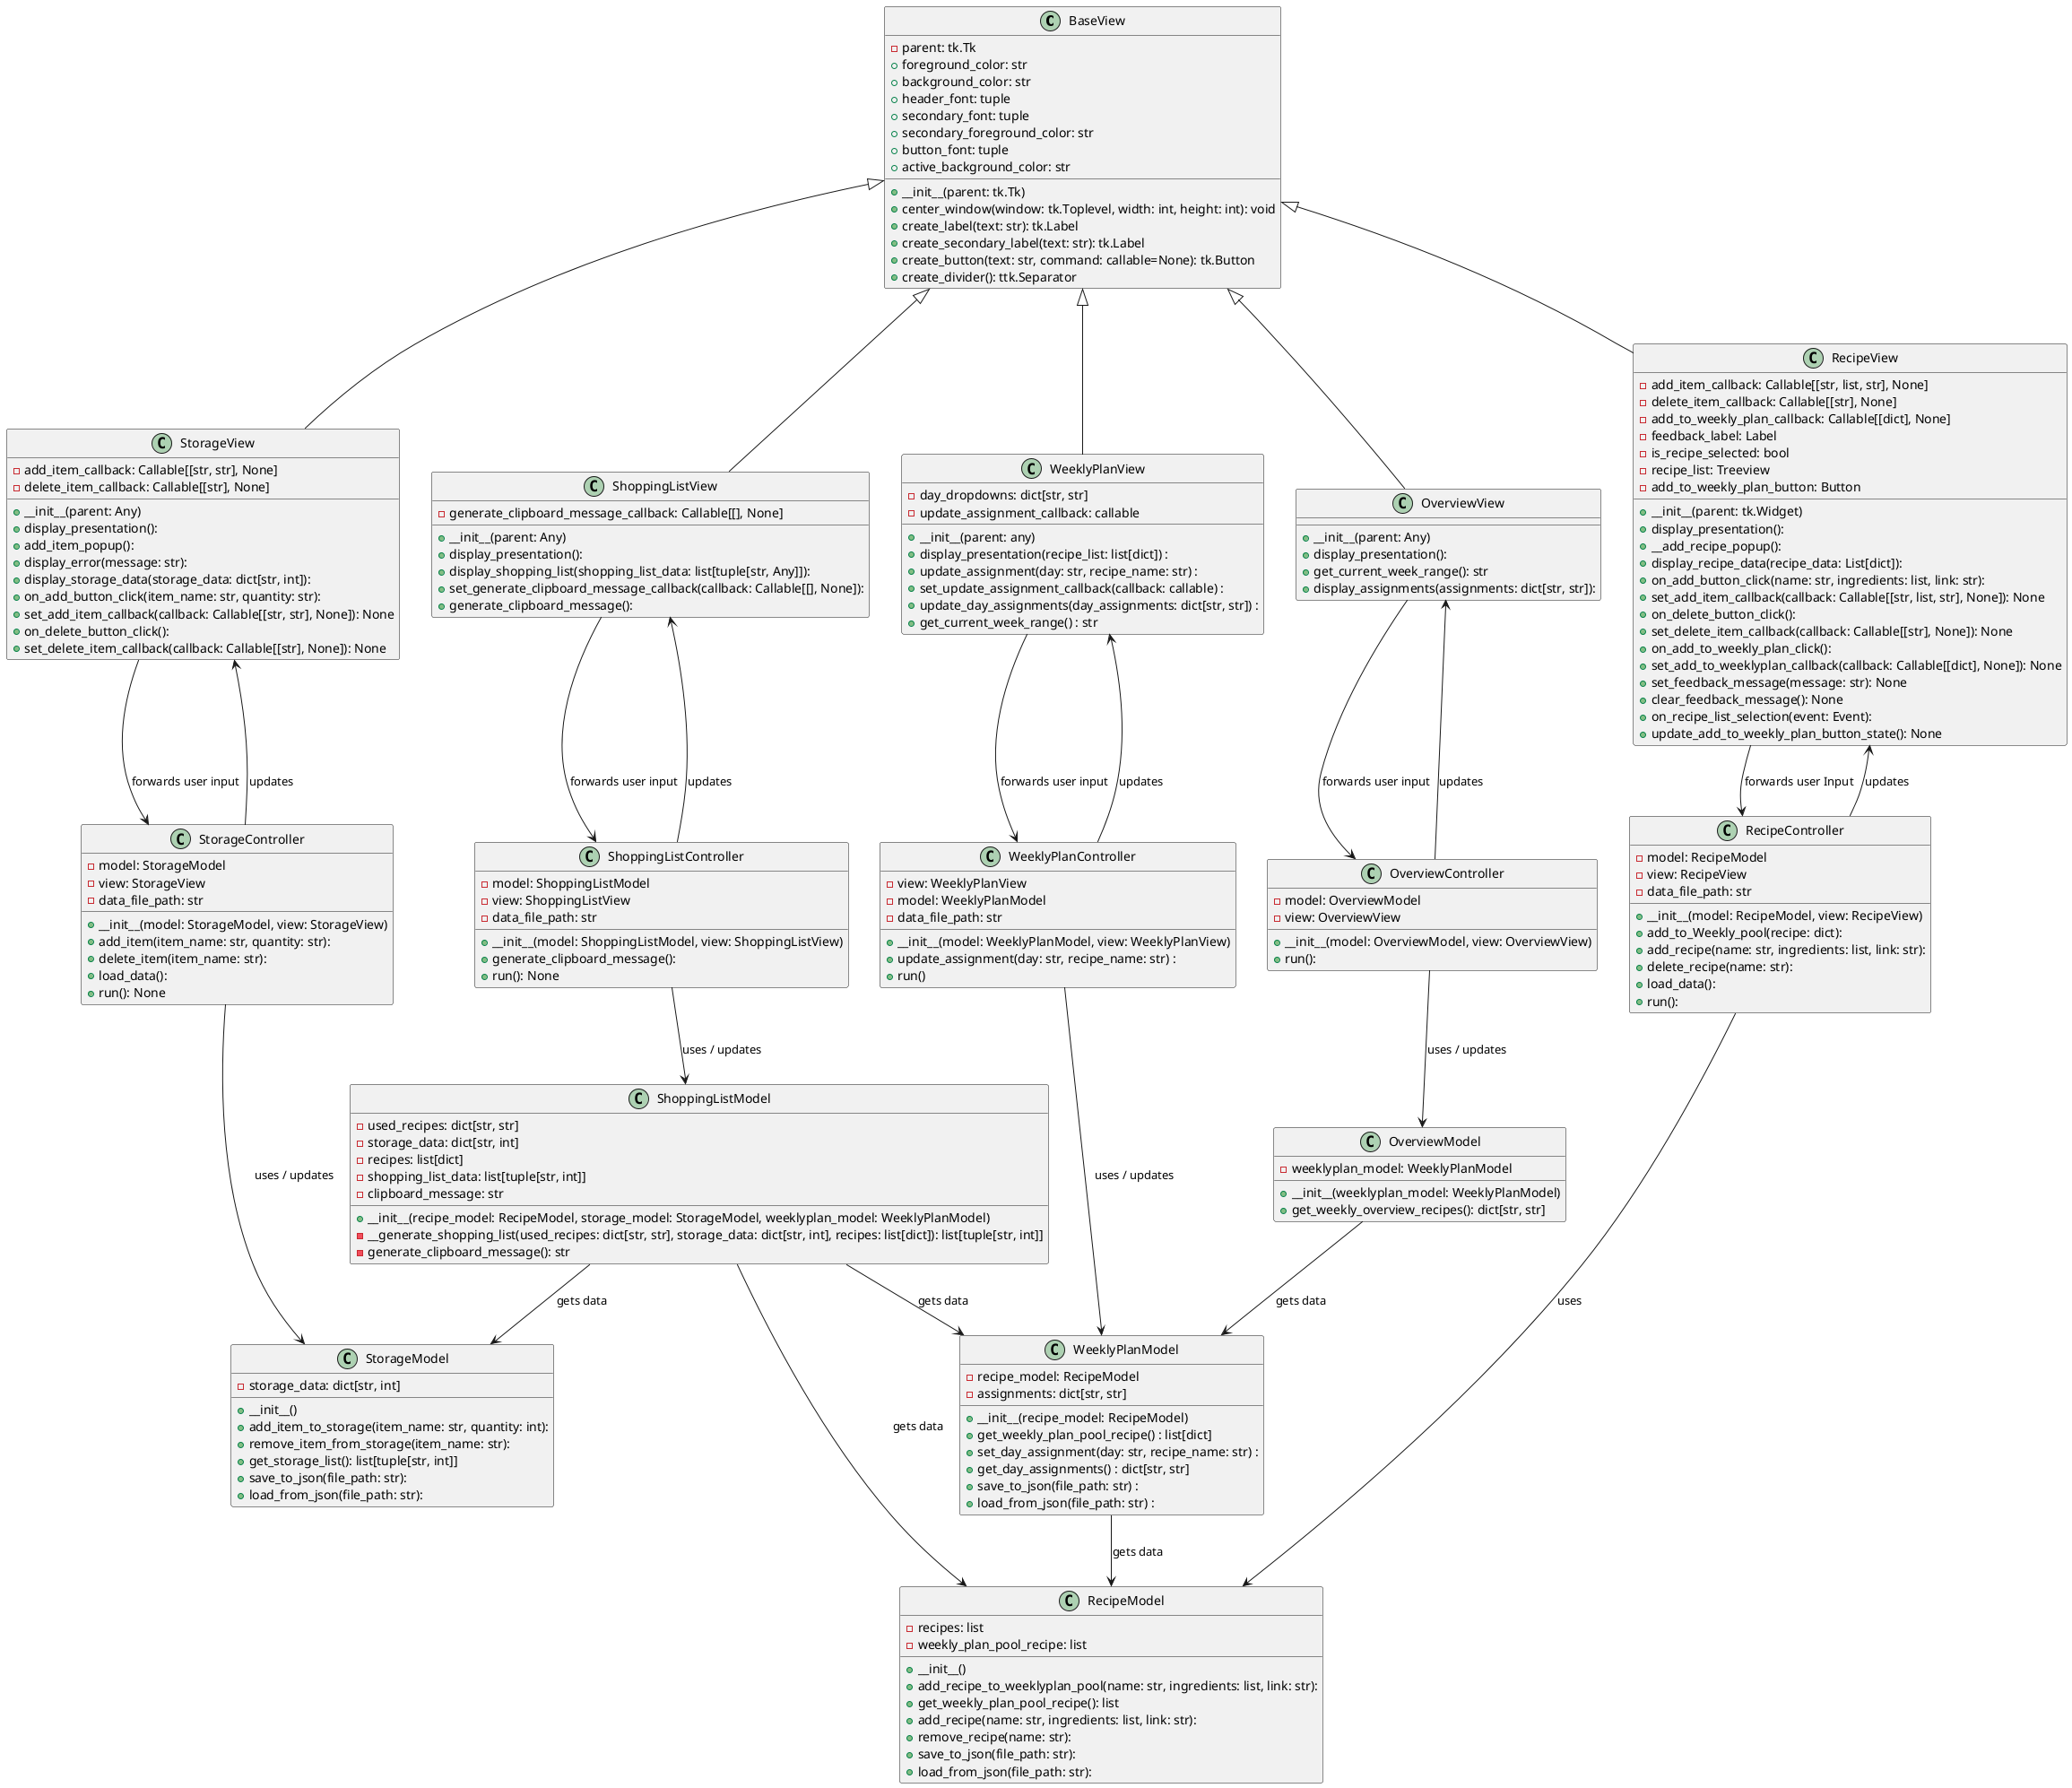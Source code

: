 @startuml
BaseView <|-- WeeklyPlanView
BaseView <|-- StorageView
BaseView <|-- ShoppingListView
BaseView <|-- RecipeView
BaseView <|-- OverviewView

WeeklyPlanController --> WeeklyPlanView : updates
WeeklyPlanController --> WeeklyPlanModel : uses / updates
WeeklyPlanView --> WeeklyPlanController : forwards user input

WeeklyPlanModel --> RecipeModel : gets data
RecipeController --> RecipeView : updates
RecipeController --> RecipeModel : uses
RecipeView --> RecipeController : forwards user Input

StorageController --> StorageView : updates
StorageController --> StorageModel : uses / updates
StorageView --> StorageController : forwards user input

ShoppingListModel --> RecipeModel : gets data
ShoppingListModel --> StorageModel : gets data
ShoppingListModel --> WeeklyPlanModel : gets data
ShoppingListController --> ShoppingListView : updates
ShoppingListController --> ShoppingListModel : uses / updates
ShoppingListView --> ShoppingListController : forwards user input

OverviewModel --> WeeklyPlanModel : gets data
OverviewController --> OverviewView : updates
OverviewController --> OverviewModel : uses / updates
OverviewView --> OverviewController : forwards user input

class WeeklyPlanView {
    - day_dropdowns: dict[str, str]
    - update_assignment_callback: callable

    + __init__(parent: any)
    + display_presentation(recipe_list: list[dict]) : 
    + update_assignment(day: str, recipe_name: str) : 
    + set_update_assignment_callback(callback: callable) : 
    + update_day_assignments(day_assignments: dict[str, str]) : 
    + get_current_week_range() : str
}

class WeeklyPlanController {
    - view: WeeklyPlanView
    - model: WeeklyPlanModel
    - data_file_path: str

    + __init__(model: WeeklyPlanModel, view: WeeklyPlanView)
    + update_assignment(day: str, recipe_name: str) : 
    + run()
}
class WeeklyPlanModel {
    - recipe_model: RecipeModel
    - assignments: dict[str, str]

    + __init__(recipe_model: RecipeModel)
    + get_weekly_plan_pool_recipe() : list[dict]
    + set_day_assignment(day: str, recipe_name: str) : 
    + get_day_assignments() : dict[str, str]
    + save_to_json(file_path: str) : 
    + load_from_json(file_path: str) : 
}

class StorageView {
    - add_item_callback: Callable[[str, str], None]
    - delete_item_callback: Callable[[str], None]

    + __init__(parent: Any)
    + display_presentation(): 
    + add_item_popup(): 
    + display_error(message: str): 
    + display_storage_data(storage_data: dict[str, int]): 
    + on_add_button_click(item_name: str, quantity: str): 
    + set_add_item_callback(callback: Callable[[str, str], None]): None
    + on_delete_button_click(): 
    + set_delete_item_callback(callback: Callable[[str], None]): None
}
class StorageModel {
    - storage_data: dict[str, int]

    + __init__()
    + add_item_to_storage(item_name: str, quantity: int): 
    + remove_item_from_storage(item_name: str): 
    + get_storage_list(): list[tuple[str, int]]
    + save_to_json(file_path: str): 
    + load_from_json(file_path: str): 
}

class StorageController {
    - model: StorageModel
    - view: StorageView
    - data_file_path: str

    + __init__(model: StorageModel, view: StorageView)
    + add_item(item_name: str, quantity: str): 
    + delete_item(item_name: str): 
    + load_data(): 
    + run(): None
}

class ShoppingListModel {
    - used_recipes: dict[str, str]
    - storage_data: dict[str, int]
    - recipes: list[dict]
    - shopping_list_data: list[tuple[str, int]]
    - clipboard_message: str

    + __init__(recipe_model: RecipeModel, storage_model: StorageModel, weeklyplan_model: WeeklyPlanModel)
    - __generate_shopping_list(used_recipes: dict[str, str], storage_data: dict[str, int], recipes: list[dict]): list[tuple[str, int]]
    - generate_clipboard_message(): str
}

class ShoppingListController {
    - model: ShoppingListModel
    - view: ShoppingListView
    - data_file_path: str

    + __init__(model: ShoppingListModel, view: ShoppingListView)
    + generate_clipboard_message(): 
    + run(): None
}

class ShoppingListView {
    - generate_clipboard_message_callback: Callable[[], None]

    + __init__(parent: Any)
    + display_presentation(): 
    + display_shopping_list(shopping_list_data: list[tuple[str, Any]]): 
    + set_generate_clipboard_message_callback(callback: Callable[[], None]): 
    + generate_clipboard_message(): 
}

class OverviewView {
    + __init__(parent: Any)
    + display_presentation(): 
    + get_current_week_range(): str
    + display_assignments(assignments: dict[str, str]): 
}

class OverviewController {
    - model: OverviewModel
    - view: OverviewView

    + __init__(model: OverviewModel, view: OverviewView)
    + run(): 
}

class OverviewModel {
    - weeklyplan_model: WeeklyPlanModel

    + __init__(weeklyplan_model: WeeklyPlanModel)
    + get_weekly_overview_recipes(): dict[str, str]
}

class RecipeView {
    - add_item_callback: Callable[[str, list, str], None]
    - delete_item_callback: Callable[[str], None]
    - add_to_weekly_plan_callback: Callable[[dict], None]
    - feedback_label: Label
    - is_recipe_selected: bool
    - recipe_list: Treeview
    - add_to_weekly_plan_button: Button

    + __init__(parent: tk.Widget)
    + display_presentation(): 
    + __add_recipe_popup(): 
    + display_recipe_data(recipe_data: List[dict]): 
    + on_add_button_click(name: str, ingredients: list, link: str): 
    + set_add_item_callback(callback: Callable[[str, list, str], None]): None
    + on_delete_button_click(): 
    + set_delete_item_callback(callback: Callable[[str], None]): None
    + on_add_to_weekly_plan_click(): 
    + set_add_to_weeklyplan_callback(callback: Callable[[dict], None]): None
    + set_feedback_message(message: str): None
    + clear_feedback_message(): None
    + on_recipe_list_selection(event: Event): 
    + update_add_to_weekly_plan_button_state(): None
}

class RecipeController {
    - model: RecipeModel
    - view: RecipeView
    - data_file_path: str

    + __init__(model: RecipeModel, view: RecipeView)
    + add_to_Weekly_pool(recipe: dict): 
    + add_recipe(name: str, ingredients: list, link: str): 
    + delete_recipe(name: str): 
    + load_data(): 
    + run(): 
}

class RecipeModel {
    - recipes: list
    - weekly_plan_pool_recipe: list

    + __init__()
    + add_recipe_to_weeklyplan_pool(name: str, ingredients: list, link: str): 
    + get_weekly_plan_pool_recipe(): list
    + add_recipe(name: str, ingredients: list, link: str): 
    + remove_recipe(name: str): 
    + save_to_json(file_path: str): 
    + load_from_json(file_path: str): 
}

class BaseView {
    - parent: tk.Tk
    + foreground_color: str
    + background_color: str
    + header_font: tuple
    + secondary_font: tuple
    + secondary_foreground_color: str
    + button_font: tuple
    + active_background_color: str

    + __init__(parent: tk.Tk)
    + center_window(window: tk.Toplevel, width: int, height: int): void
    + create_label(text: str): tk.Label
    + create_secondary_label(text: str): tk.Label
    + create_button(text: str, command: callable=None): tk.Button
    + create_divider(): ttk.Separator
}
@enduml
